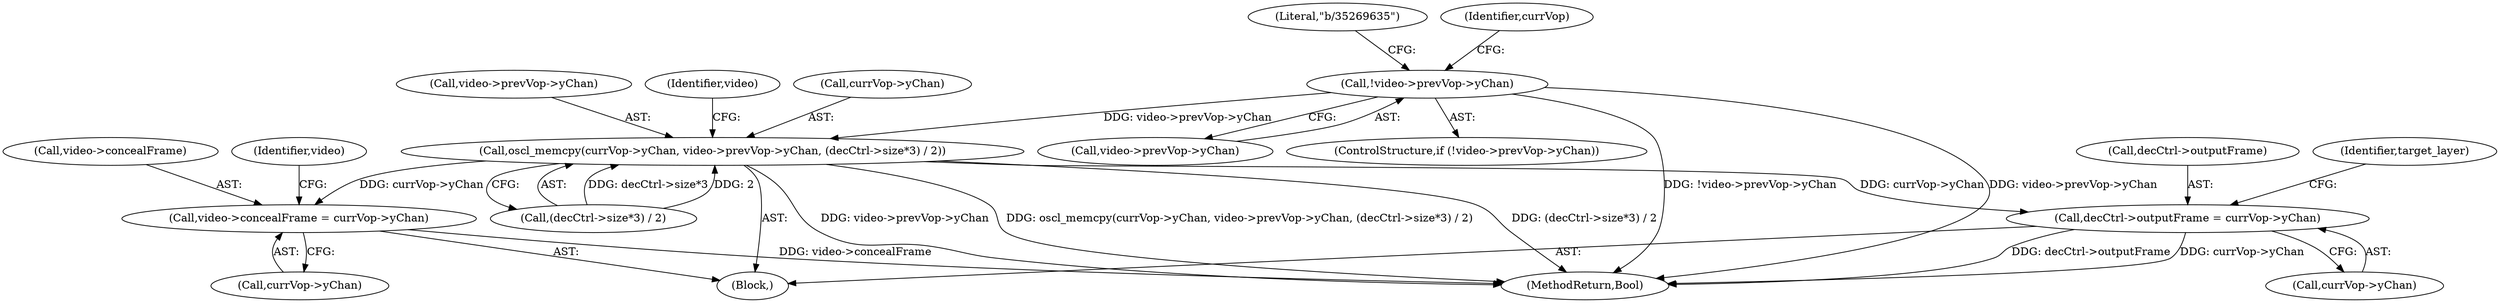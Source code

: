 digraph "0_Android_961e5ac5788b52304e64b9a509781beaf5201fb0_1@pointer" {
"1000269" [label="(Call,!video->prevVop->yChan)"];
"1000283" [label="(Call,oscl_memcpy(currVop->yChan, video->prevVop->yChan, (decCtrl->size*3) / 2))"];
"1000304" [label="(Call,video->concealFrame = currVop->yChan)"];
"1000318" [label="(Call,decCtrl->outputFrame = currVop->yChan)"];
"1000268" [label="(ControlStructure,if (!video->prevVop->yChan))"];
"1000304" [label="(Call,video->concealFrame = currVop->yChan)"];
"1000277" [label="(Literal,\"b/35269635\")"];
"1000287" [label="(Call,video->prevVop->yChan)"];
"1000318" [label="(Call,decCtrl->outputFrame = currVop->yChan)"];
"1000308" [label="(Call,currVop->yChan)"];
"1000313" [label="(Identifier,video)"];
"1000322" [label="(Call,currVop->yChan)"];
"1000664" [label="(MethodReturn,Bool)"];
"1000285" [label="(Identifier,currVop)"];
"1000319" [label="(Call,decCtrl->outputFrame)"];
"1000269" [label="(Call,!video->prevVop->yChan)"];
"1000270" [label="(Call,video->prevVop->yChan)"];
"1000305" [label="(Call,video->concealFrame)"];
"1000292" [label="(Call,(decCtrl->size*3) / 2)"];
"1000195" [label="(Block,)"];
"1000326" [label="(Identifier,target_layer)"];
"1000283" [label="(Call,oscl_memcpy(currVop->yChan, video->prevVop->yChan, (decCtrl->size*3) / 2))"];
"1000301" [label="(Identifier,video)"];
"1000284" [label="(Call,currVop->yChan)"];
"1000269" -> "1000268"  [label="AST: "];
"1000269" -> "1000270"  [label="CFG: "];
"1000270" -> "1000269"  [label="AST: "];
"1000277" -> "1000269"  [label="CFG: "];
"1000285" -> "1000269"  [label="CFG: "];
"1000269" -> "1000664"  [label="DDG: !video->prevVop->yChan"];
"1000269" -> "1000664"  [label="DDG: video->prevVop->yChan"];
"1000269" -> "1000283"  [label="DDG: video->prevVop->yChan"];
"1000283" -> "1000195"  [label="AST: "];
"1000283" -> "1000292"  [label="CFG: "];
"1000284" -> "1000283"  [label="AST: "];
"1000287" -> "1000283"  [label="AST: "];
"1000292" -> "1000283"  [label="AST: "];
"1000301" -> "1000283"  [label="CFG: "];
"1000283" -> "1000664"  [label="DDG: (decCtrl->size*3) / 2"];
"1000283" -> "1000664"  [label="DDG: video->prevVop->yChan"];
"1000283" -> "1000664"  [label="DDG: oscl_memcpy(currVop->yChan, video->prevVop->yChan, (decCtrl->size*3) / 2)"];
"1000292" -> "1000283"  [label="DDG: decCtrl->size*3"];
"1000292" -> "1000283"  [label="DDG: 2"];
"1000283" -> "1000304"  [label="DDG: currVop->yChan"];
"1000283" -> "1000318"  [label="DDG: currVop->yChan"];
"1000304" -> "1000195"  [label="AST: "];
"1000304" -> "1000308"  [label="CFG: "];
"1000305" -> "1000304"  [label="AST: "];
"1000308" -> "1000304"  [label="AST: "];
"1000313" -> "1000304"  [label="CFG: "];
"1000304" -> "1000664"  [label="DDG: video->concealFrame"];
"1000318" -> "1000195"  [label="AST: "];
"1000318" -> "1000322"  [label="CFG: "];
"1000319" -> "1000318"  [label="AST: "];
"1000322" -> "1000318"  [label="AST: "];
"1000326" -> "1000318"  [label="CFG: "];
"1000318" -> "1000664"  [label="DDG: decCtrl->outputFrame"];
"1000318" -> "1000664"  [label="DDG: currVop->yChan"];
}
